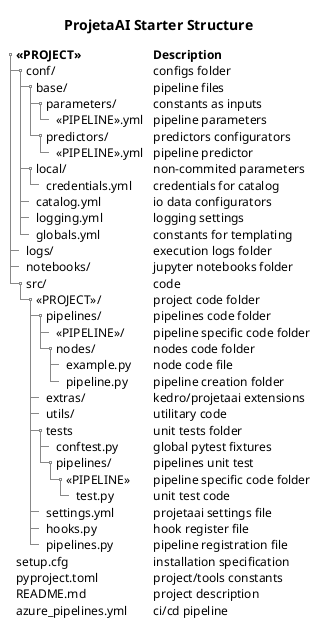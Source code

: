 @startsalt

title ProjetaAI Starter Structure

{
{T
+ **<<PROJECT>>**                   | **Description**
++ conf/                            | configs folder
+++ base/                           | pipeline files
++++ parameters/                    | constants as inputs
+++++ <<PIPELINE>>.yml              | pipeline parameters
++++ predictors/                    | predictors configurators
+++++ <<PIPELINE>>.yml              | pipeline predictor
+++ local/                          | non-commited parameters
++++ credentials.yml                | credentials for catalog
+++ catalog.yml                     | io data configurators
+++ logging.yml                     | logging settings
+++ globals.yml                     | constants for templating
++ logs/                            | execution logs folder
++ notebooks/                       | jupyter notebooks folder
++ src/                             | code
+++ <<PROJECT>>/                    | project code folder
++++ pipelines/                     | pipelines code folder
+++++ <<PIPELINE>>/                 | pipeline specific code folder
+++++ nodes/                        | nodes code folder
++++++ example.py                   | node code file
++++++ pipeline.py                  | pipeline creation folder
++++ extras/                        | kedro/projetaai extensions
++++ utils/                         | utilitary code
++++ tests                          | unit tests folder
+++++ conftest.py                   | global pytest fixtures
+++++ pipelines/                    | pipelines unit test
++++++ <<PIPELINE>>                 | pipeline specific code folder
+++++++ test.py                     | unit test code
++++ settings.yml                   | projetaai settings file
++++ hooks.py                       | hook register file
++++ pipelines.py                   | pipeline registration file
+ setup.cfg                         | installation specification
+ pyproject.toml                    | project/tools constants
+ README.md                         | project description
+ azure_pipelines.yml               | ci/cd pipeline
}
}
@endsalt